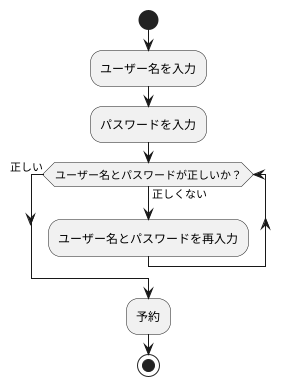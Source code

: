 @startuml 演習７－１
start
:ユーザー名を入力;
:パスワードを入力;
while (ユーザー名とパスワードが正しいか？) is (正しくない)
    :ユーザー名とパスワードを再入力;
endwhile(正しい)
:予約;
stop
@enduml